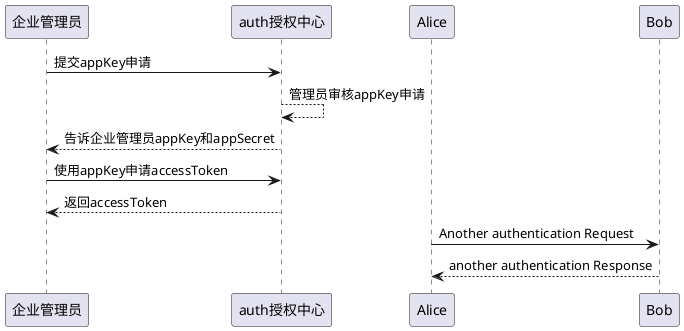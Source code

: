 @startuml
'idea.partialRender
企业管理员 -> auth授权中心: 提交appKey申请
auth授权中心 --> auth授权中心: 管理员审核appKey申请
auth授权中心 --> 企业管理员: 告诉企业管理员appKey和appSecret
企业管理员 -> auth授权中心: 使用appKey申请accessToken
auth授权中心 --> 企业管理员: 返回accessToken


Alice -> Bob: Another authentication Request
Alice <-- Bob: another authentication Response
@enduml